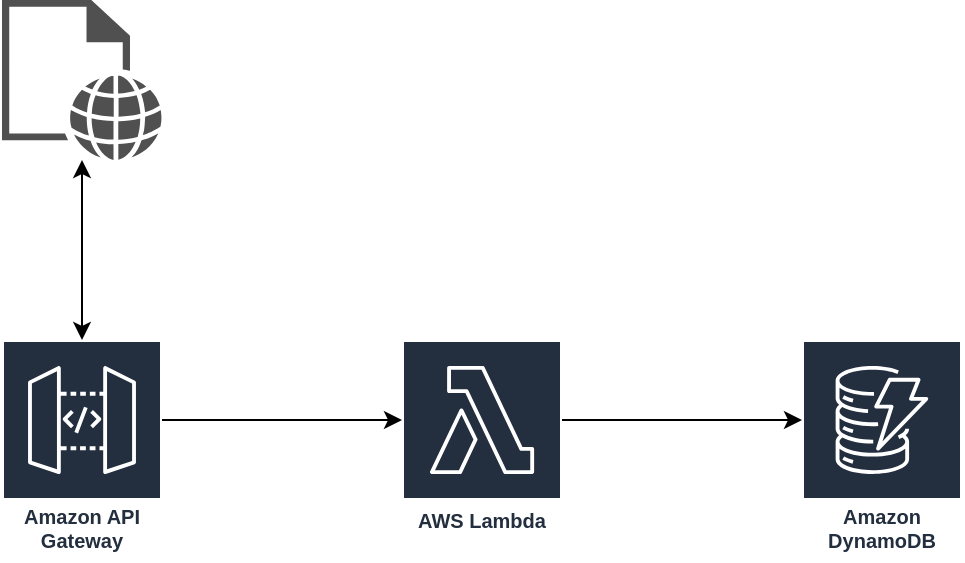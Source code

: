 <mxfile version="21.6.2" type="github">
  <diagram name="Page-1" id="xUsZjeQ2jy0MLxm-ymJt">
    <mxGraphModel dx="1226" dy="821" grid="1" gridSize="10" guides="1" tooltips="1" connect="1" arrows="1" fold="1" page="1" pageScale="1" pageWidth="827" pageHeight="1169" math="0" shadow="0">
      <root>
        <mxCell id="0" />
        <mxCell id="1" parent="0" />
        <mxCell id="ty1_ooLvgUU8YewiGYa8-1" value="" style="sketch=0;pointerEvents=1;shadow=0;dashed=0;html=1;strokeColor=none;fillColor=#505050;labelPosition=center;verticalLabelPosition=bottom;verticalAlign=top;outlineConnect=0;align=center;shape=mxgraph.office.concepts.web_page;" vertex="1" parent="1">
          <mxGeometry x="80" y="680" width="80" height="80" as="geometry" />
        </mxCell>
        <mxCell id="ty1_ooLvgUU8YewiGYa8-2" value="Amazon API Gateway" style="sketch=0;outlineConnect=0;fontColor=#232F3E;gradientColor=none;strokeColor=#ffffff;fillColor=#232F3E;dashed=0;verticalLabelPosition=middle;verticalAlign=bottom;align=center;html=1;whiteSpace=wrap;fontSize=10;fontStyle=1;spacing=3;shape=mxgraph.aws4.productIcon;prIcon=mxgraph.aws4.api_gateway;" vertex="1" parent="1">
          <mxGeometry x="80" y="850" width="80" height="110" as="geometry" />
        </mxCell>
        <mxCell id="ty1_ooLvgUU8YewiGYa8-3" value="" style="endArrow=classic;startArrow=classic;html=1;rounded=0;" edge="1" parent="1" source="ty1_ooLvgUU8YewiGYa8-2" target="ty1_ooLvgUU8YewiGYa8-1">
          <mxGeometry width="50" height="50" relative="1" as="geometry">
            <mxPoint x="390" y="1040" as="sourcePoint" />
            <mxPoint x="440" y="990" as="targetPoint" />
          </mxGeometry>
        </mxCell>
        <mxCell id="ty1_ooLvgUU8YewiGYa8-4" value="AWS Lambda" style="sketch=0;outlineConnect=0;fontColor=#232F3E;gradientColor=none;strokeColor=#ffffff;fillColor=#232F3E;dashed=0;verticalLabelPosition=middle;verticalAlign=bottom;align=center;html=1;whiteSpace=wrap;fontSize=10;fontStyle=1;spacing=3;shape=mxgraph.aws4.productIcon;prIcon=mxgraph.aws4.lambda;" vertex="1" parent="1">
          <mxGeometry x="280" y="850" width="80" height="100" as="geometry" />
        </mxCell>
        <mxCell id="ty1_ooLvgUU8YewiGYa8-5" value="" style="endArrow=classic;html=1;rounded=0;" edge="1" parent="1">
          <mxGeometry width="50" height="50" relative="1" as="geometry">
            <mxPoint x="160" y="890" as="sourcePoint" />
            <mxPoint x="280" y="890" as="targetPoint" />
            <Array as="points" />
          </mxGeometry>
        </mxCell>
        <mxCell id="ty1_ooLvgUU8YewiGYa8-6" value="Amazon DynamoDB" style="sketch=0;outlineConnect=0;fontColor=#232F3E;gradientColor=none;strokeColor=#ffffff;fillColor=#232F3E;dashed=0;verticalLabelPosition=middle;verticalAlign=bottom;align=center;html=1;whiteSpace=wrap;fontSize=10;fontStyle=1;spacing=3;shape=mxgraph.aws4.productIcon;prIcon=mxgraph.aws4.dynamodb;" vertex="1" parent="1">
          <mxGeometry x="480" y="850" width="80" height="110" as="geometry" />
        </mxCell>
        <mxCell id="ty1_ooLvgUU8YewiGYa8-7" value="" style="endArrow=classic;html=1;rounded=0;" edge="1" parent="1">
          <mxGeometry width="50" height="50" relative="1" as="geometry">
            <mxPoint x="360" y="890" as="sourcePoint" />
            <mxPoint x="480" y="890" as="targetPoint" />
            <Array as="points" />
          </mxGeometry>
        </mxCell>
      </root>
    </mxGraphModel>
  </diagram>
</mxfile>
